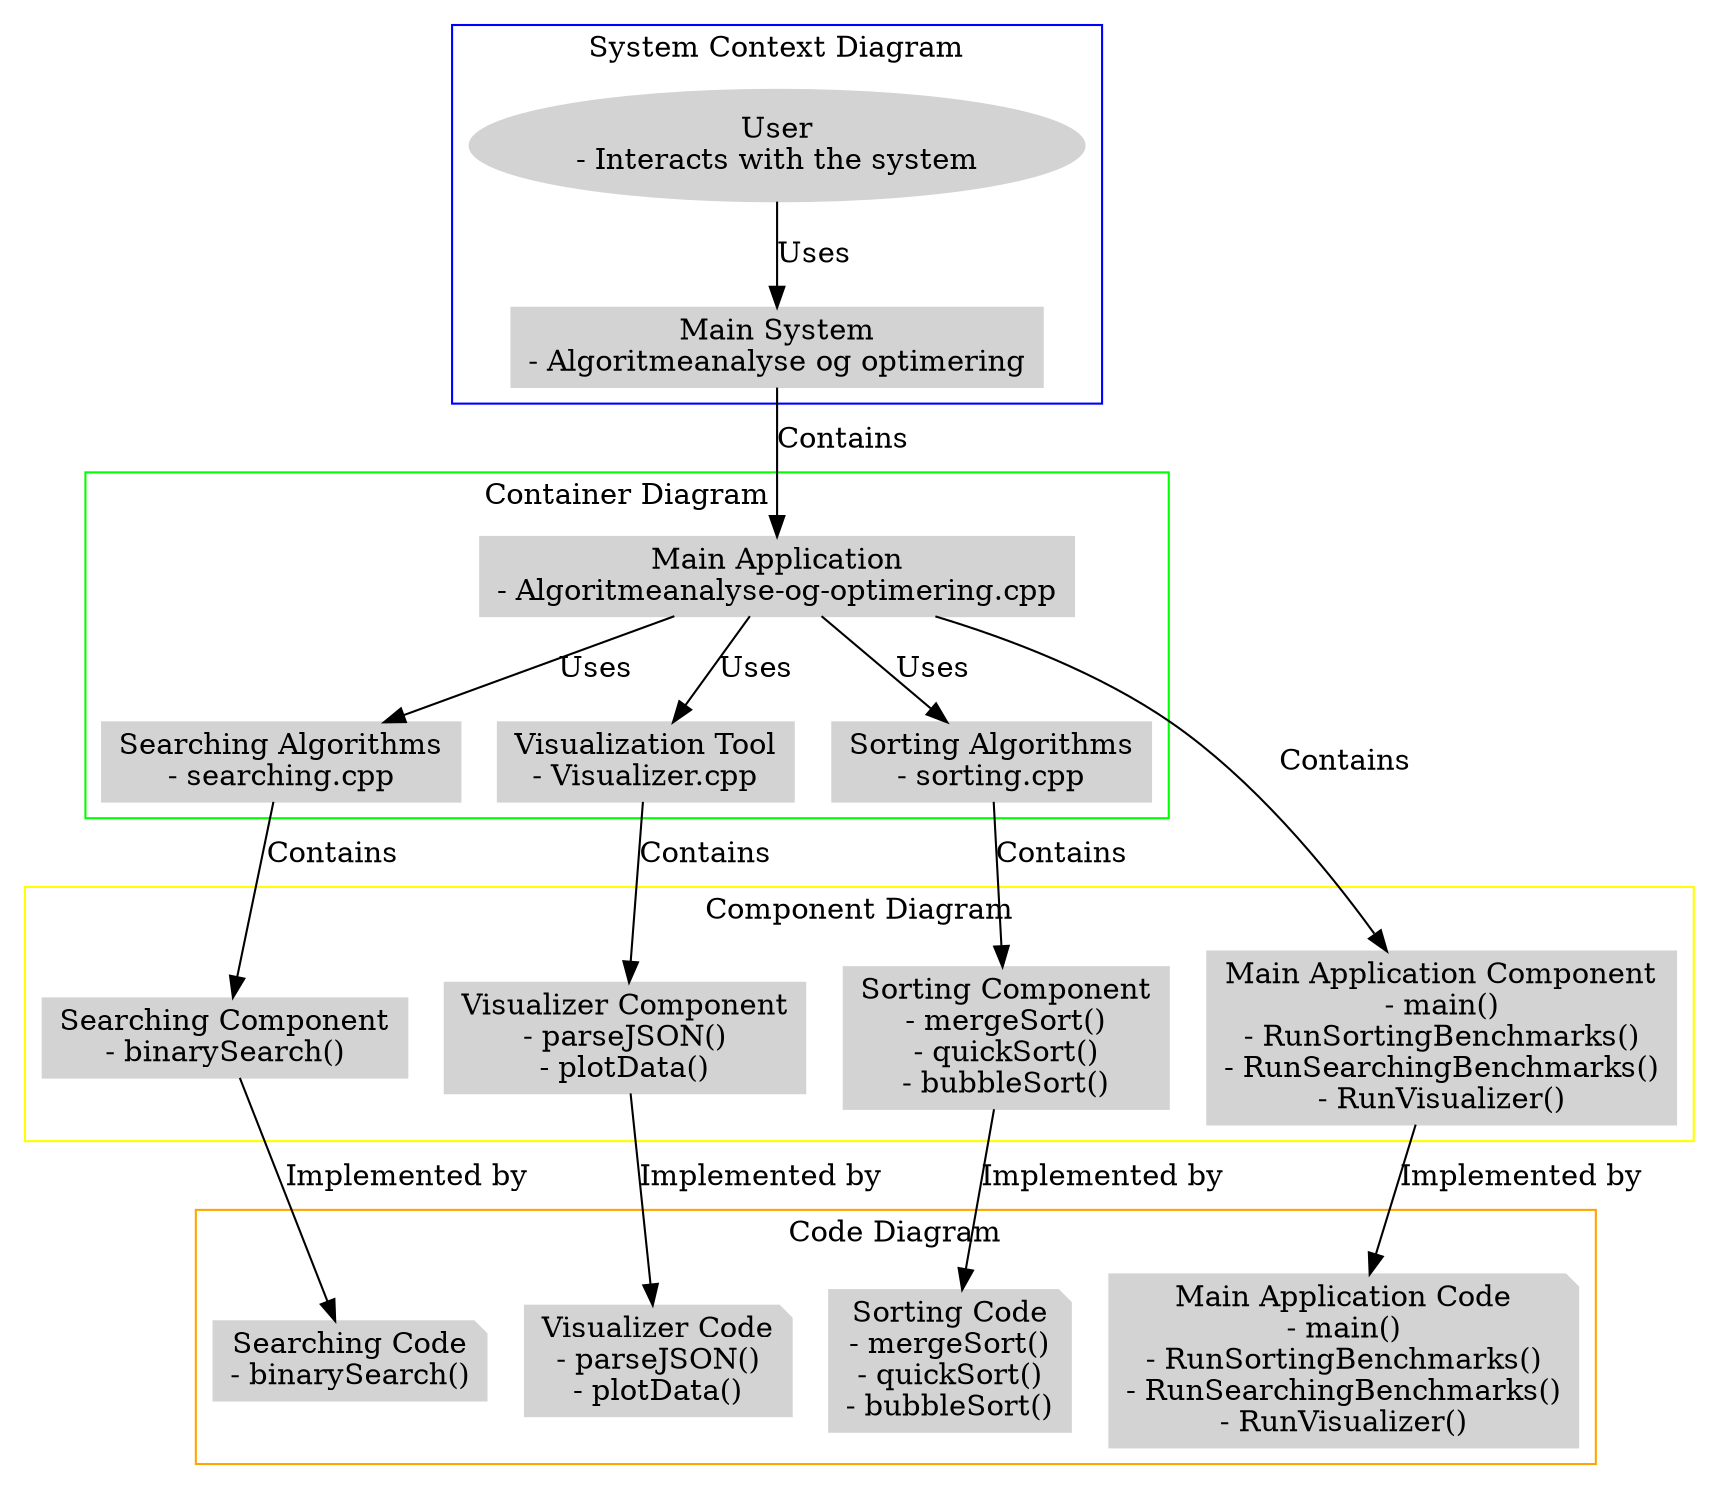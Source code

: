 digraph C4Model {
    rankdir=TB;
    node [shape=rect, style=filled, color=lightgrey];

    // System Context Diagram
    subgraph cluster_SystemContext {
        label="System Context Diagram";
        color=blue;

        User [label="User\n- Interacts with the system", shape=ellipse];
        System [label="Main System\n- Algoritmeanalyse og optimering", shape=box];
    }

    User -> System [label="Uses"];

    // Container Diagram
    subgraph cluster_Container {
        label="Container Diagram";
        color=green;

        MainApp [label="Main Application\n- Algoritmeanalyse-og-optimering.cpp", shape=box];
        Sorting [label="Sorting Algorithms\n- sorting.cpp", shape=box];
        Searching [label="Searching Algorithms\n- searching.cpp", shape=box];
        Visualizer [label="Visualization Tool\n- Visualizer.cpp", shape=box];
    }

    System -> MainApp [label="Contains"];
    MainApp -> Sorting [label="Uses"];
    MainApp -> Searching [label="Uses"];
    MainApp -> Visualizer [label="Uses"];

    // Component Diagram
    subgraph cluster_Component {
        label="Component Diagram";
        color=yellow;

        MainAppComponent [label="Main Application Component\n- main()\n- RunSortingBenchmarks()\n- RunSearchingBenchmarks()\n- RunVisualizer()", shape=box];
        SortingComponent [label="Sorting Component\n- mergeSort()\n- quickSort()\n- bubbleSort()", shape=box];
        SearchingComponent [label="Searching Component\n- binarySearch()", shape=box];
        VisualizerComponent [label="Visualizer Component\n- parseJSON()\n- plotData()", shape=box];
    }

    MainApp -> MainAppComponent [label="Contains"];
    Sorting -> SortingComponent [label="Contains"];
    Searching -> SearchingComponent [label="Contains"];
    Visualizer -> VisualizerComponent [label="Contains"];

    // Code Diagram
    subgraph cluster_Code {
        label="Code Diagram";
        color=orange;

        MainAppCode [label="Main Application Code\n- main()\n- RunSortingBenchmarks()\n- RunSearchingBenchmarks()\n- RunVisualizer()", shape=note];
        SortingCode [label="Sorting Code\n- mergeSort()\n- quickSort()\n- bubbleSort()", shape=note];
        SearchingCode [label="Searching Code\n- binarySearch()", shape=note];
        VisualizerCode [label="Visualizer Code\n- parseJSON()\n- plotData()", shape=note];
    }

    MainAppComponent -> MainAppCode [label="Implemented by"];
    SortingComponent -> SortingCode [label="Implemented by"];
    SearchingComponent -> SearchingCode [label="Implemented by"];
    VisualizerComponent -> VisualizerCode [label="Implemented by"];
}